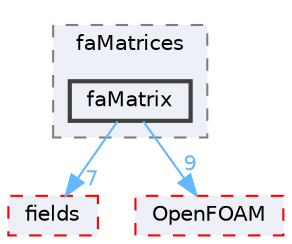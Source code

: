 digraph "src/finiteArea/faMatrices/faMatrix"
{
 // LATEX_PDF_SIZE
  bgcolor="transparent";
  edge [fontname=Helvetica,fontsize=10,labelfontname=Helvetica,labelfontsize=10];
  node [fontname=Helvetica,fontsize=10,shape=box,height=0.2,width=0.4];
  compound=true
  subgraph clusterdir_11fa0d52a0a43d2db65b942bd42d04b1 {
    graph [ bgcolor="#edf0f7", pencolor="grey50", label="faMatrices", fontname=Helvetica,fontsize=10 style="filled,dashed", URL="dir_11fa0d52a0a43d2db65b942bd42d04b1.html",tooltip=""]
  dir_a8b85252988bafbae81e433cb67ade88 [label="faMatrix", fillcolor="#edf0f7", color="grey25", style="filled,bold", URL="dir_a8b85252988bafbae81e433cb67ade88.html",tooltip=""];
  }
  dir_82c77a639fb8894523e0866635d617d1 [label="fields", fillcolor="#edf0f7", color="red", style="filled,dashed", URL="dir_82c77a639fb8894523e0866635d617d1.html",tooltip=""];
  dir_c5473ff19b20e6ec4dfe5c310b3778a8 [label="OpenFOAM", fillcolor="#edf0f7", color="red", style="filled,dashed", URL="dir_c5473ff19b20e6ec4dfe5c310b3778a8.html",tooltip=""];
  dir_a8b85252988bafbae81e433cb67ade88->dir_82c77a639fb8894523e0866635d617d1 [headlabel="7", labeldistance=1.5 headhref="dir_001294_001330.html" href="dir_001294_001330.html" color="steelblue1" fontcolor="steelblue1"];
  dir_a8b85252988bafbae81e433cb67ade88->dir_c5473ff19b20e6ec4dfe5c310b3778a8 [headlabel="9", labeldistance=1.5 headhref="dir_001294_002695.html" href="dir_001294_002695.html" color="steelblue1" fontcolor="steelblue1"];
}
